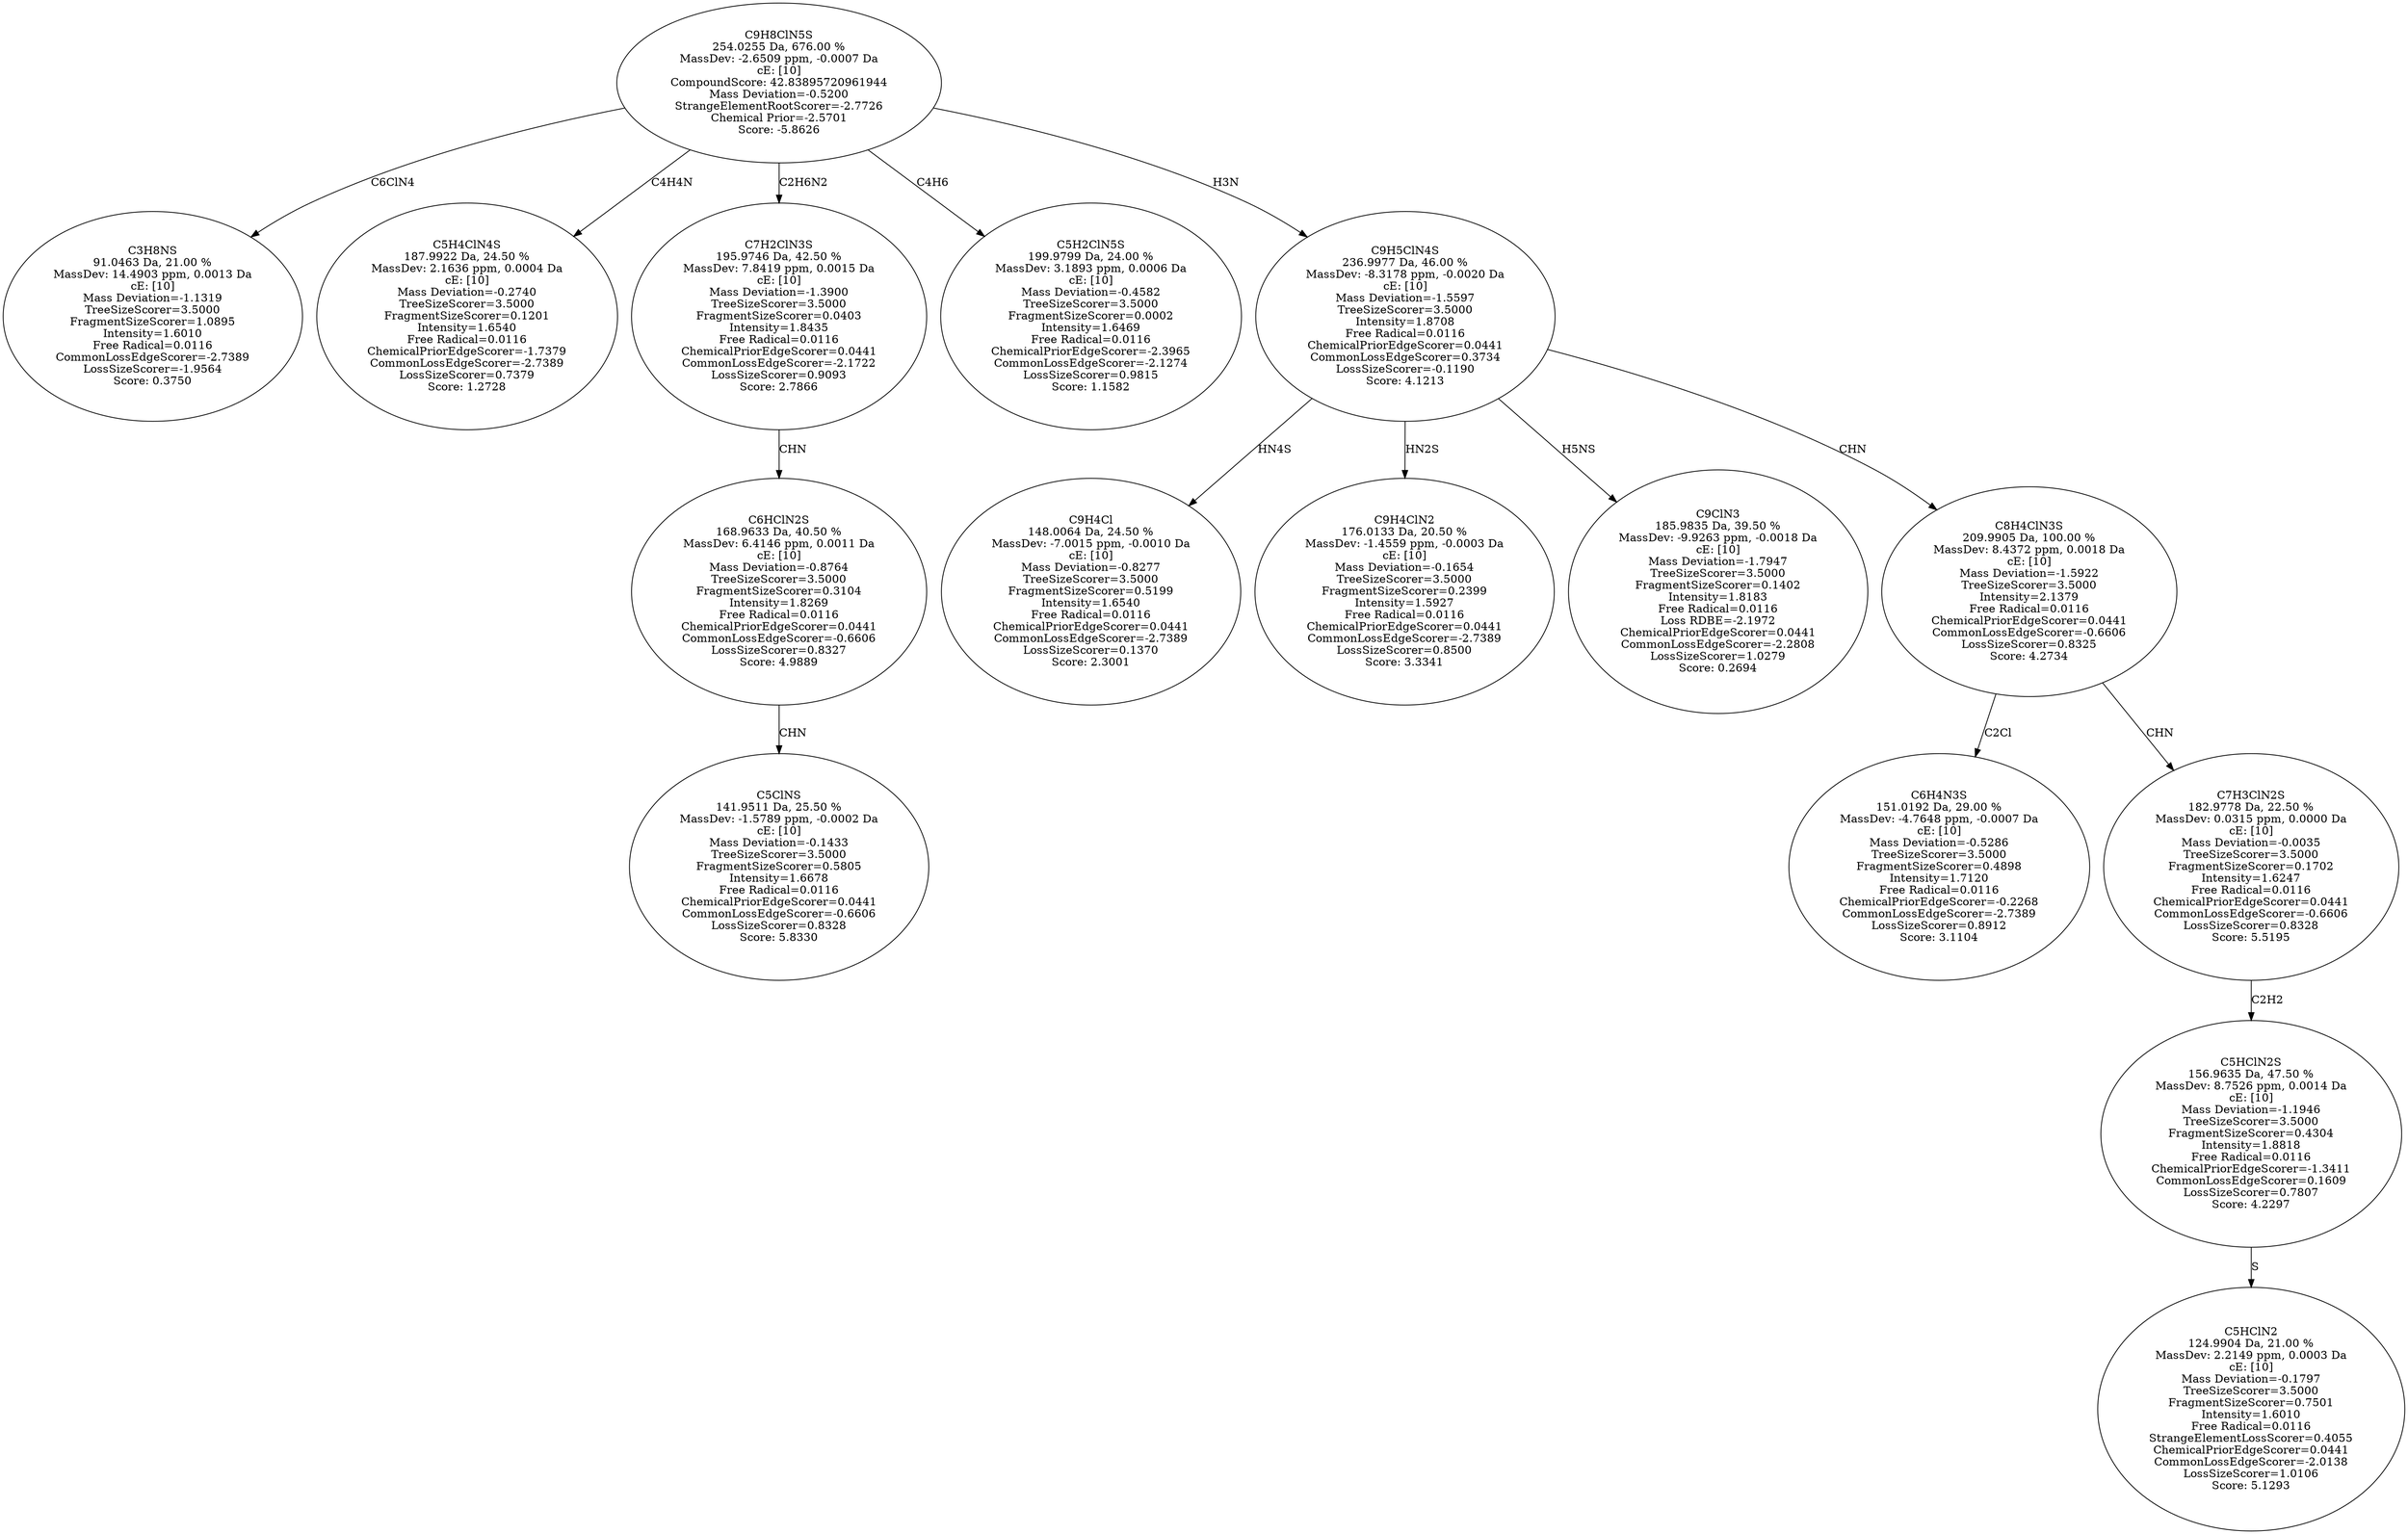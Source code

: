 strict digraph {
v1 [label="C3H8NS\n91.0463 Da, 21.00 %\nMassDev: 14.4903 ppm, 0.0013 Da\ncE: [10]\nMass Deviation=-1.1319\nTreeSizeScorer=3.5000\nFragmentSizeScorer=1.0895\nIntensity=1.6010\nFree Radical=0.0116\nCommonLossEdgeScorer=-2.7389\nLossSizeScorer=-1.9564\nScore: 0.3750"];
v2 [label="C5H4ClN4S\n187.9922 Da, 24.50 %\nMassDev: 2.1636 ppm, 0.0004 Da\ncE: [10]\nMass Deviation=-0.2740\nTreeSizeScorer=3.5000\nFragmentSizeScorer=0.1201\nIntensity=1.6540\nFree Radical=0.0116\nChemicalPriorEdgeScorer=-1.7379\nCommonLossEdgeScorer=-2.7389\nLossSizeScorer=0.7379\nScore: 1.2728"];
v3 [label="C5ClNS\n141.9511 Da, 25.50 %\nMassDev: -1.5789 ppm, -0.0002 Da\ncE: [10]\nMass Deviation=-0.1433\nTreeSizeScorer=3.5000\nFragmentSizeScorer=0.5805\nIntensity=1.6678\nFree Radical=0.0116\nChemicalPriorEdgeScorer=0.0441\nCommonLossEdgeScorer=-0.6606\nLossSizeScorer=0.8328\nScore: 5.8330"];
v4 [label="C6HClN2S\n168.9633 Da, 40.50 %\nMassDev: 6.4146 ppm, 0.0011 Da\ncE: [10]\nMass Deviation=-0.8764\nTreeSizeScorer=3.5000\nFragmentSizeScorer=0.3104\nIntensity=1.8269\nFree Radical=0.0116\nChemicalPriorEdgeScorer=0.0441\nCommonLossEdgeScorer=-0.6606\nLossSizeScorer=0.8327\nScore: 4.9889"];
v5 [label="C7H2ClN3S\n195.9746 Da, 42.50 %\nMassDev: 7.8419 ppm, 0.0015 Da\ncE: [10]\nMass Deviation=-1.3900\nTreeSizeScorer=3.5000\nFragmentSizeScorer=0.0403\nIntensity=1.8435\nFree Radical=0.0116\nChemicalPriorEdgeScorer=0.0441\nCommonLossEdgeScorer=-2.1722\nLossSizeScorer=0.9093\nScore: 2.7866"];
v6 [label="C5H2ClN5S\n199.9799 Da, 24.00 %\nMassDev: 3.1893 ppm, 0.0006 Da\ncE: [10]\nMass Deviation=-0.4582\nTreeSizeScorer=3.5000\nFragmentSizeScorer=0.0002\nIntensity=1.6469\nFree Radical=0.0116\nChemicalPriorEdgeScorer=-2.3965\nCommonLossEdgeScorer=-2.1274\nLossSizeScorer=0.9815\nScore: 1.1582"];
v7 [label="C9H4Cl\n148.0064 Da, 24.50 %\nMassDev: -7.0015 ppm, -0.0010 Da\ncE: [10]\nMass Deviation=-0.8277\nTreeSizeScorer=3.5000\nFragmentSizeScorer=0.5199\nIntensity=1.6540\nFree Radical=0.0116\nChemicalPriorEdgeScorer=0.0441\nCommonLossEdgeScorer=-2.7389\nLossSizeScorer=0.1370\nScore: 2.3001"];
v8 [label="C9H4ClN2\n176.0133 Da, 20.50 %\nMassDev: -1.4559 ppm, -0.0003 Da\ncE: [10]\nMass Deviation=-0.1654\nTreeSizeScorer=3.5000\nFragmentSizeScorer=0.2399\nIntensity=1.5927\nFree Radical=0.0116\nChemicalPriorEdgeScorer=0.0441\nCommonLossEdgeScorer=-2.7389\nLossSizeScorer=0.8500\nScore: 3.3341"];
v9 [label="C9ClN3\n185.9835 Da, 39.50 %\nMassDev: -9.9263 ppm, -0.0018 Da\ncE: [10]\nMass Deviation=-1.7947\nTreeSizeScorer=3.5000\nFragmentSizeScorer=0.1402\nIntensity=1.8183\nFree Radical=0.0116\nLoss RDBE=-2.1972\nChemicalPriorEdgeScorer=0.0441\nCommonLossEdgeScorer=-2.2808\nLossSizeScorer=1.0279\nScore: 0.2694"];
v10 [label="C6H4N3S\n151.0192 Da, 29.00 %\nMassDev: -4.7648 ppm, -0.0007 Da\ncE: [10]\nMass Deviation=-0.5286\nTreeSizeScorer=3.5000\nFragmentSizeScorer=0.4898\nIntensity=1.7120\nFree Radical=0.0116\nChemicalPriorEdgeScorer=-0.2268\nCommonLossEdgeScorer=-2.7389\nLossSizeScorer=0.8912\nScore: 3.1104"];
v11 [label="C5HClN2\n124.9904 Da, 21.00 %\nMassDev: 2.2149 ppm, 0.0003 Da\ncE: [10]\nMass Deviation=-0.1797\nTreeSizeScorer=3.5000\nFragmentSizeScorer=0.7501\nIntensity=1.6010\nFree Radical=0.0116\nStrangeElementLossScorer=0.4055\nChemicalPriorEdgeScorer=0.0441\nCommonLossEdgeScorer=-2.0138\nLossSizeScorer=1.0106\nScore: 5.1293"];
v12 [label="C5HClN2S\n156.9635 Da, 47.50 %\nMassDev: 8.7526 ppm, 0.0014 Da\ncE: [10]\nMass Deviation=-1.1946\nTreeSizeScorer=3.5000\nFragmentSizeScorer=0.4304\nIntensity=1.8818\nFree Radical=0.0116\nChemicalPriorEdgeScorer=-1.3411\nCommonLossEdgeScorer=0.1609\nLossSizeScorer=0.7807\nScore: 4.2297"];
v13 [label="C7H3ClN2S\n182.9778 Da, 22.50 %\nMassDev: 0.0315 ppm, 0.0000 Da\ncE: [10]\nMass Deviation=-0.0035\nTreeSizeScorer=3.5000\nFragmentSizeScorer=0.1702\nIntensity=1.6247\nFree Radical=0.0116\nChemicalPriorEdgeScorer=0.0441\nCommonLossEdgeScorer=-0.6606\nLossSizeScorer=0.8328\nScore: 5.5195"];
v14 [label="C8H4ClN3S\n209.9905 Da, 100.00 %\nMassDev: 8.4372 ppm, 0.0018 Da\ncE: [10]\nMass Deviation=-1.5922\nTreeSizeScorer=3.5000\nIntensity=2.1379\nFree Radical=0.0116\nChemicalPriorEdgeScorer=0.0441\nCommonLossEdgeScorer=-0.6606\nLossSizeScorer=0.8325\nScore: 4.2734"];
v15 [label="C9H5ClN4S\n236.9977 Da, 46.00 %\nMassDev: -8.3178 ppm, -0.0020 Da\ncE: [10]\nMass Deviation=-1.5597\nTreeSizeScorer=3.5000\nIntensity=1.8708\nFree Radical=0.0116\nChemicalPriorEdgeScorer=0.0441\nCommonLossEdgeScorer=0.3734\nLossSizeScorer=-0.1190\nScore: 4.1213"];
v16 [label="C9H8ClN5S\n254.0255 Da, 676.00 %\nMassDev: -2.6509 ppm, -0.0007 Da\ncE: [10]\nCompoundScore: 42.83895720961944\nMass Deviation=-0.5200\nStrangeElementRootScorer=-2.7726\nChemical Prior=-2.5701\nScore: -5.8626"];
v16 -> v1 [label="C6ClN4"];
v16 -> v2 [label="C4H4N"];
v4 -> v3 [label="CHN"];
v5 -> v4 [label="CHN"];
v16 -> v5 [label="C2H6N2"];
v16 -> v6 [label="C4H6"];
v15 -> v7 [label="HN4S"];
v15 -> v8 [label="HN2S"];
v15 -> v9 [label="H5NS"];
v14 -> v10 [label="C2Cl"];
v12 -> v11 [label="S"];
v13 -> v12 [label="C2H2"];
v14 -> v13 [label="CHN"];
v15 -> v14 [label="CHN"];
v16 -> v15 [label="H3N"];
}